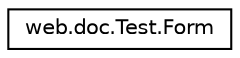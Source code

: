 digraph "Graphical Class Hierarchy"
{
 // LATEX_PDF_SIZE
  edge [fontname="Helvetica",fontsize="10",labelfontname="Helvetica",labelfontsize="10"];
  node [fontname="Helvetica",fontsize="10",shape=record];
  rankdir="LR";
  Node0 [label="web.doc.Test.Form",height=0.2,width=0.4,color="black", fillcolor="white", style="filled",URL="$da/dcd/classweb_1_1doc_1_1Test_1_1Form.html",tooltip=" "];
}
